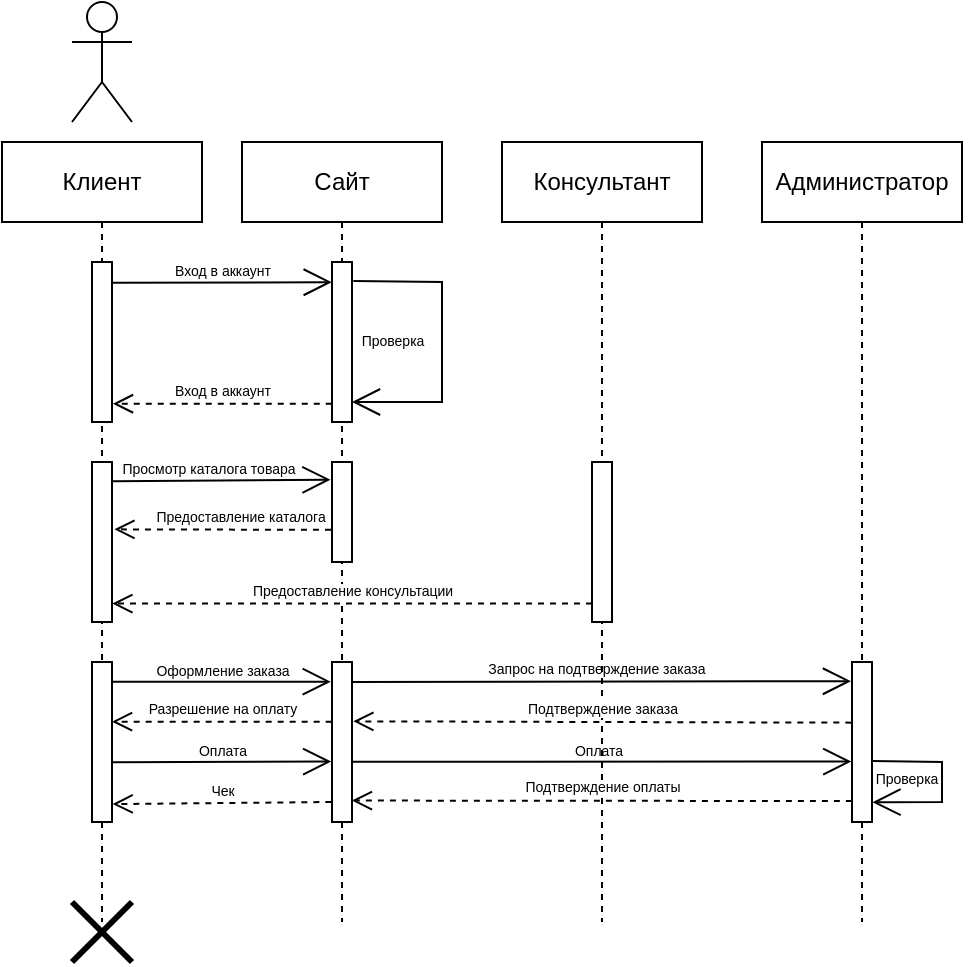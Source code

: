 <mxfile version="20.8.3" type="device"><diagram id="N3qrervPzfY_2uTA6a3N" name="Страница 1"><mxGraphModel dx="961" dy="550" grid="1" gridSize="10" guides="1" tooltips="1" connect="1" arrows="1" fold="1" page="1" pageScale="1" pageWidth="827" pageHeight="1169" math="0" shadow="0"><root><mxCell id="0"/><mxCell id="1" parent="0"/><mxCell id="YqYbqvOAhm8rVMAsAdKi-1" value="" style="shape=umlActor;verticalLabelPosition=bottom;verticalAlign=top;html=1;" vertex="1" parent="1"><mxGeometry x="45" y="40" width="30" height="60" as="geometry"/></mxCell><mxCell id="YqYbqvOAhm8rVMAsAdKi-3" value="Клиент" style="shape=umlLifeline;perimeter=lifelinePerimeter;whiteSpace=wrap;html=1;container=1;collapsible=0;recursiveResize=0;outlineConnect=0;" vertex="1" parent="1"><mxGeometry x="10" y="110" width="100" height="390" as="geometry"/></mxCell><mxCell id="YqYbqvOAhm8rVMAsAdKi-7" value="" style="html=1;points=[];perimeter=orthogonalPerimeter;" vertex="1" parent="YqYbqvOAhm8rVMAsAdKi-3"><mxGeometry x="45" y="60" width="10" height="80" as="geometry"/></mxCell><mxCell id="YqYbqvOAhm8rVMAsAdKi-15" value="" style="html=1;points=[];perimeter=orthogonalPerimeter;fontSize=7;" vertex="1" parent="YqYbqvOAhm8rVMAsAdKi-3"><mxGeometry x="45" y="160" width="10" height="80" as="geometry"/></mxCell><mxCell id="YqYbqvOAhm8rVMAsAdKi-25" value="" style="html=1;points=[];perimeter=orthogonalPerimeter;fontSize=7;" vertex="1" parent="YqYbqvOAhm8rVMAsAdKi-3"><mxGeometry x="45" y="260" width="10" height="80" as="geometry"/></mxCell><mxCell id="YqYbqvOAhm8rVMAsAdKi-4" value="Сайт" style="shape=umlLifeline;perimeter=lifelinePerimeter;whiteSpace=wrap;html=1;container=1;collapsible=0;recursiveResize=0;outlineConnect=0;" vertex="1" parent="1"><mxGeometry x="130" y="110" width="100" height="390" as="geometry"/></mxCell><mxCell id="YqYbqvOAhm8rVMAsAdKi-8" value="" style="html=1;points=[];perimeter=orthogonalPerimeter;" vertex="1" parent="YqYbqvOAhm8rVMAsAdKi-4"><mxGeometry x="45" y="60" width="10" height="80" as="geometry"/></mxCell><mxCell id="YqYbqvOAhm8rVMAsAdKi-11" value="" style="endArrow=open;endFill=1;endSize=12;html=1;rounded=0;fontSize=7;exitX=1.065;exitY=0.119;exitDx=0;exitDy=0;exitPerimeter=0;" edge="1" parent="YqYbqvOAhm8rVMAsAdKi-4" source="YqYbqvOAhm8rVMAsAdKi-8" target="YqYbqvOAhm8rVMAsAdKi-8"><mxGeometry width="160" relative="1" as="geometry"><mxPoint x="70" y="70" as="sourcePoint"/><mxPoint x="120" y="100" as="targetPoint"/><Array as="points"><mxPoint x="100" y="70"/></Array></mxGeometry></mxCell><mxCell id="YqYbqvOAhm8rVMAsAdKi-12" value="Проверка" style="text;html=1;align=center;verticalAlign=middle;resizable=0;points=[];autosize=1;strokeColor=none;fillColor=none;fontSize=7;" vertex="1" parent="YqYbqvOAhm8rVMAsAdKi-4"><mxGeometry x="50" y="90" width="50" height="20" as="geometry"/></mxCell><mxCell id="YqYbqvOAhm8rVMAsAdKi-16" value="" style="html=1;points=[];perimeter=orthogonalPerimeter;fontSize=7;" vertex="1" parent="YqYbqvOAhm8rVMAsAdKi-4"><mxGeometry x="45" y="160" width="10" height="50" as="geometry"/></mxCell><mxCell id="YqYbqvOAhm8rVMAsAdKi-26" value="" style="html=1;points=[];perimeter=orthogonalPerimeter;fontSize=7;" vertex="1" parent="YqYbqvOAhm8rVMAsAdKi-4"><mxGeometry x="45" y="260" width="10" height="80" as="geometry"/></mxCell><mxCell id="YqYbqvOAhm8rVMAsAdKi-5" value="Администратор" style="shape=umlLifeline;perimeter=lifelinePerimeter;whiteSpace=wrap;html=1;container=1;collapsible=0;recursiveResize=0;outlineConnect=0;" vertex="1" parent="1"><mxGeometry x="390" y="110" width="100" height="390" as="geometry"/></mxCell><mxCell id="YqYbqvOAhm8rVMAsAdKi-29" value="" style="html=1;points=[];perimeter=orthogonalPerimeter;fontSize=7;" vertex="1" parent="YqYbqvOAhm8rVMAsAdKi-5"><mxGeometry x="45" y="260" width="10" height="80" as="geometry"/></mxCell><mxCell id="YqYbqvOAhm8rVMAsAdKi-42" value="" style="endArrow=open;endFill=1;endSize=12;html=1;rounded=0;fontSize=7;exitX=1.016;exitY=0.619;exitDx=0;exitDy=0;exitPerimeter=0;entryX=1.023;entryY=0.877;entryDx=0;entryDy=0;entryPerimeter=0;" edge="1" parent="YqYbqvOAhm8rVMAsAdKi-5" source="YqYbqvOAhm8rVMAsAdKi-29" target="YqYbqvOAhm8rVMAsAdKi-29"><mxGeometry width="160" relative="1" as="geometry"><mxPoint x="60" y="310" as="sourcePoint"/><mxPoint x="110" y="330" as="targetPoint"/><Array as="points"><mxPoint x="90" y="310"/><mxPoint x="90" y="320"/><mxPoint x="90" y="330"/></Array></mxGeometry></mxCell><mxCell id="YqYbqvOAhm8rVMAsAdKi-6" value="Консультант" style="shape=umlLifeline;perimeter=lifelinePerimeter;whiteSpace=wrap;html=1;container=1;collapsible=0;recursiveResize=0;outlineConnect=0;" vertex="1" parent="1"><mxGeometry x="260" y="110" width="100" height="390" as="geometry"/></mxCell><mxCell id="YqYbqvOAhm8rVMAsAdKi-21" value="" style="html=1;points=[];perimeter=orthogonalPerimeter;fontSize=7;" vertex="1" parent="YqYbqvOAhm8rVMAsAdKi-6"><mxGeometry x="45" y="160" width="10" height="80" as="geometry"/></mxCell><mxCell id="YqYbqvOAhm8rVMAsAdKi-9" value="" style="endArrow=open;endFill=1;endSize=12;html=1;rounded=0;exitX=0.995;exitY=0.13;exitDx=0;exitDy=0;exitPerimeter=0;entryX=-0.012;entryY=0.126;entryDx=0;entryDy=0;entryPerimeter=0;" edge="1" parent="1" source="YqYbqvOAhm8rVMAsAdKi-7" target="YqYbqvOAhm8rVMAsAdKi-8"><mxGeometry width="160" relative="1" as="geometry"><mxPoint x="70" y="180" as="sourcePoint"/><mxPoint x="230" y="180" as="targetPoint"/></mxGeometry></mxCell><mxCell id="YqYbqvOAhm8rVMAsAdKi-10" value="&lt;font style=&quot;font-size: 7px;&quot;&gt;Вход в аккаунт&lt;/font&gt;" style="text;html=1;align=center;verticalAlign=middle;resizable=0;points=[];autosize=1;strokeColor=none;fillColor=none;" vertex="1" parent="1"><mxGeometry x="85" y="158" width="70" height="30" as="geometry"/></mxCell><mxCell id="YqYbqvOAhm8rVMAsAdKi-14" value="Вход в аккаунт" style="html=1;verticalAlign=bottom;endArrow=open;dashed=1;endSize=8;rounded=0;fontSize=7;exitX=-0.012;exitY=0.886;exitDx=0;exitDy=0;exitPerimeter=0;entryX=1.046;entryY=0.886;entryDx=0;entryDy=0;entryPerimeter=0;" edge="1" parent="1" source="YqYbqvOAhm8rVMAsAdKi-8" target="YqYbqvOAhm8rVMAsAdKi-7"><mxGeometry relative="1" as="geometry"><mxPoint x="170" y="230" as="sourcePoint"/><mxPoint x="90" y="230" as="targetPoint"/></mxGeometry></mxCell><mxCell id="YqYbqvOAhm8rVMAsAdKi-17" value="" style="endArrow=open;endFill=1;endSize=12;html=1;rounded=0;fontSize=7;exitX=1.016;exitY=0.121;exitDx=0;exitDy=0;exitPerimeter=0;entryX=-0.075;entryY=0.177;entryDx=0;entryDy=0;entryPerimeter=0;" edge="1" parent="1" source="YqYbqvOAhm8rVMAsAdKi-15" target="YqYbqvOAhm8rVMAsAdKi-16"><mxGeometry width="160" relative="1" as="geometry"><mxPoint x="70" y="280" as="sourcePoint"/><mxPoint x="230" y="280" as="targetPoint"/></mxGeometry></mxCell><mxCell id="YqYbqvOAhm8rVMAsAdKi-18" value="Просмотр каталога товара" style="text;html=1;align=center;verticalAlign=middle;resizable=0;points=[];autosize=1;strokeColor=none;fillColor=none;fontSize=7;" vertex="1" parent="1"><mxGeometry x="58" y="264" width="110" height="20" as="geometry"/></mxCell><mxCell id="YqYbqvOAhm8rVMAsAdKi-19" value="Предоставление каталога&amp;nbsp;" style="html=1;verticalAlign=bottom;endArrow=open;dashed=1;endSize=8;rounded=0;fontSize=7;exitX=-0.052;exitY=0.349;exitDx=0;exitDy=0;exitPerimeter=0;entryX=1.121;entryY=0.346;entryDx=0;entryDy=0;entryPerimeter=0;" edge="1" parent="1"><mxGeometry x="-0.178" relative="1" as="geometry"><mxPoint x="174.48" y="303.92" as="sourcePoint"/><mxPoint x="66.21" y="303.68" as="targetPoint"/><mxPoint as="offset"/></mxGeometry></mxCell><mxCell id="YqYbqvOAhm8rVMAsAdKi-24" value="Предоставление консультации" style="html=1;verticalAlign=bottom;endArrow=open;dashed=1;endSize=8;rounded=0;fontSize=7;entryX=1.016;entryY=0.885;entryDx=0;entryDy=0;entryPerimeter=0;" edge="1" parent="1" source="YqYbqvOAhm8rVMAsAdKi-21" target="YqYbqvOAhm8rVMAsAdKi-15"><mxGeometry relative="1" as="geometry"><mxPoint x="300" y="340" as="sourcePoint"/><mxPoint x="220" y="340" as="targetPoint"/></mxGeometry></mxCell><mxCell id="YqYbqvOAhm8rVMAsAdKi-27" value="" style="endArrow=open;endFill=1;endSize=12;html=1;rounded=0;fontSize=7;exitX=1.02;exitY=0.123;exitDx=0;exitDy=0;exitPerimeter=0;entryX=-0.06;entryY=0.123;entryDx=0;entryDy=0;entryPerimeter=0;" edge="1" parent="1" source="YqYbqvOAhm8rVMAsAdKi-25" target="YqYbqvOAhm8rVMAsAdKi-26"><mxGeometry width="160" relative="1" as="geometry"><mxPoint x="70" y="380" as="sourcePoint"/><mxPoint x="230" y="380" as="targetPoint"/></mxGeometry></mxCell><mxCell id="YqYbqvOAhm8rVMAsAdKi-28" value="Оформление заказа" style="text;html=1;align=center;verticalAlign=middle;resizable=0;points=[];autosize=1;strokeColor=none;fillColor=none;fontSize=7;" vertex="1" parent="1"><mxGeometry x="75" y="365" width="90" height="20" as="geometry"/></mxCell><mxCell id="YqYbqvOAhm8rVMAsAdKi-30" value="" style="endArrow=open;endFill=1;endSize=12;html=1;rounded=0;fontSize=7;exitX=1.016;exitY=0.125;exitDx=0;exitDy=0;exitPerimeter=0;entryX=-0.05;entryY=0.12;entryDx=0;entryDy=0;entryPerimeter=0;" edge="1" parent="1" source="YqYbqvOAhm8rVMAsAdKi-26" target="YqYbqvOAhm8rVMAsAdKi-29"><mxGeometry width="160" relative="1" as="geometry"><mxPoint x="190" y="380" as="sourcePoint"/><mxPoint x="350" y="380" as="targetPoint"/></mxGeometry></mxCell><mxCell id="YqYbqvOAhm8rVMAsAdKi-31" value="&amp;nbsp;Запрос на подтверждение заказа" style="text;html=1;align=center;verticalAlign=middle;resizable=0;points=[];autosize=1;strokeColor=none;fillColor=none;fontSize=7;" vertex="1" parent="1"><mxGeometry x="241" y="364" width="130" height="20" as="geometry"/></mxCell><mxCell id="YqYbqvOAhm8rVMAsAdKi-33" value="Разрешение на оплату" style="html=1;verticalAlign=bottom;endArrow=open;dashed=1;endSize=8;rounded=0;fontSize=7;exitX=-0.016;exitY=0.374;exitDx=0;exitDy=0;exitPerimeter=0;entryX=1.001;entryY=0.373;entryDx=0;entryDy=0;entryPerimeter=0;" edge="1" parent="1" source="YqYbqvOAhm8rVMAsAdKi-26" target="YqYbqvOAhm8rVMAsAdKi-25"><mxGeometry x="0.001" relative="1" as="geometry"><mxPoint x="170" y="400" as="sourcePoint"/><mxPoint x="90" y="400" as="targetPoint"/><mxPoint as="offset"/></mxGeometry></mxCell><mxCell id="YqYbqvOAhm8rVMAsAdKi-34" value="Подтверждение заказа" style="html=1;verticalAlign=bottom;endArrow=open;dashed=1;endSize=8;rounded=0;fontSize=7;exitX=-0.033;exitY=0.379;exitDx=0;exitDy=0;exitPerimeter=0;entryX=1.067;entryY=0.371;entryDx=0;entryDy=0;entryPerimeter=0;" edge="1" parent="1" source="YqYbqvOAhm8rVMAsAdKi-29" target="YqYbqvOAhm8rVMAsAdKi-26"><mxGeometry relative="1" as="geometry"><mxPoint x="430" y="400" as="sourcePoint"/><mxPoint x="350" y="400" as="targetPoint"/></mxGeometry></mxCell><mxCell id="YqYbqvOAhm8rVMAsAdKi-35" value="" style="endArrow=open;endFill=1;endSize=12;html=1;rounded=0;fontSize=7;exitX=1.001;exitY=0.626;exitDx=0;exitDy=0;exitPerimeter=0;entryX=-0.039;entryY=0.622;entryDx=0;entryDy=0;entryPerimeter=0;" edge="1" parent="1" source="YqYbqvOAhm8rVMAsAdKi-25" target="YqYbqvOAhm8rVMAsAdKi-26"><mxGeometry width="160" relative="1" as="geometry"><mxPoint x="70" y="420" as="sourcePoint"/><mxPoint x="170" y="420" as="targetPoint"/></mxGeometry></mxCell><mxCell id="YqYbqvOAhm8rVMAsAdKi-36" value="Оплата" style="text;html=1;align=center;verticalAlign=middle;resizable=0;points=[];autosize=1;strokeColor=none;fillColor=none;fontSize=7;" vertex="1" parent="1"><mxGeometry x="95" y="405" width="50" height="20" as="geometry"/></mxCell><mxCell id="YqYbqvOAhm8rVMAsAdKi-37" value="Чек" style="html=1;verticalAlign=bottom;endArrow=open;dashed=1;endSize=8;rounded=0;fontSize=7;entryX=1.033;entryY=0.888;entryDx=0;entryDy=0;entryPerimeter=0;exitX=-0.033;exitY=0.875;exitDx=0;exitDy=0;exitPerimeter=0;" edge="1" parent="1" source="YqYbqvOAhm8rVMAsAdKi-26" target="YqYbqvOAhm8rVMAsAdKi-25"><mxGeometry relative="1" as="geometry"><mxPoint x="170" y="440" as="sourcePoint"/><mxPoint x="110" y="440" as="targetPoint"/></mxGeometry></mxCell><mxCell id="YqYbqvOAhm8rVMAsAdKi-39" value="" style="endArrow=open;endFill=1;endSize=12;html=1;rounded=0;fontSize=7;exitX=1.007;exitY=0.623;exitDx=0;exitDy=0;exitPerimeter=0;entryX=-0.033;entryY=0.622;entryDx=0;entryDy=0;entryPerimeter=0;" edge="1" parent="1" source="YqYbqvOAhm8rVMAsAdKi-26" target="YqYbqvOAhm8rVMAsAdKi-29"><mxGeometry width="160" relative="1" as="geometry"><mxPoint x="200" y="420" as="sourcePoint"/><mxPoint x="360" y="420" as="targetPoint"/></mxGeometry></mxCell><mxCell id="YqYbqvOAhm8rVMAsAdKi-40" value="Оплата" style="text;html=1;align=center;verticalAlign=middle;resizable=0;points=[];autosize=1;strokeColor=none;fillColor=none;fontSize=7;" vertex="1" parent="1"><mxGeometry x="283" y="405" width="50" height="20" as="geometry"/></mxCell><mxCell id="YqYbqvOAhm8rVMAsAdKi-41" value="Подтверждение оплаты" style="html=1;verticalAlign=bottom;endArrow=open;dashed=1;endSize=8;rounded=0;fontSize=7;exitX=-0.006;exitY=0.869;exitDx=0;exitDy=0;exitPerimeter=0;entryX=0.994;entryY=0.866;entryDx=0;entryDy=0;entryPerimeter=0;" edge="1" parent="1" source="YqYbqvOAhm8rVMAsAdKi-29" target="YqYbqvOAhm8rVMAsAdKi-26"><mxGeometry relative="1" as="geometry"><mxPoint x="430" y="440" as="sourcePoint"/><mxPoint x="350" y="440" as="targetPoint"/></mxGeometry></mxCell><mxCell id="YqYbqvOAhm8rVMAsAdKi-43" value="Проверка" style="text;html=1;align=center;verticalAlign=middle;resizable=0;points=[];autosize=1;strokeColor=none;fillColor=none;fontSize=7;" vertex="1" parent="1"><mxGeometry x="437" y="419" width="50" height="20" as="geometry"/></mxCell><mxCell id="YqYbqvOAhm8rVMAsAdKi-44" value="" style="shape=umlDestroy;whiteSpace=wrap;html=1;strokeWidth=3;fontSize=7;" vertex="1" parent="1"><mxGeometry x="45" y="490" width="30" height="30" as="geometry"/></mxCell></root></mxGraphModel></diagram></mxfile>